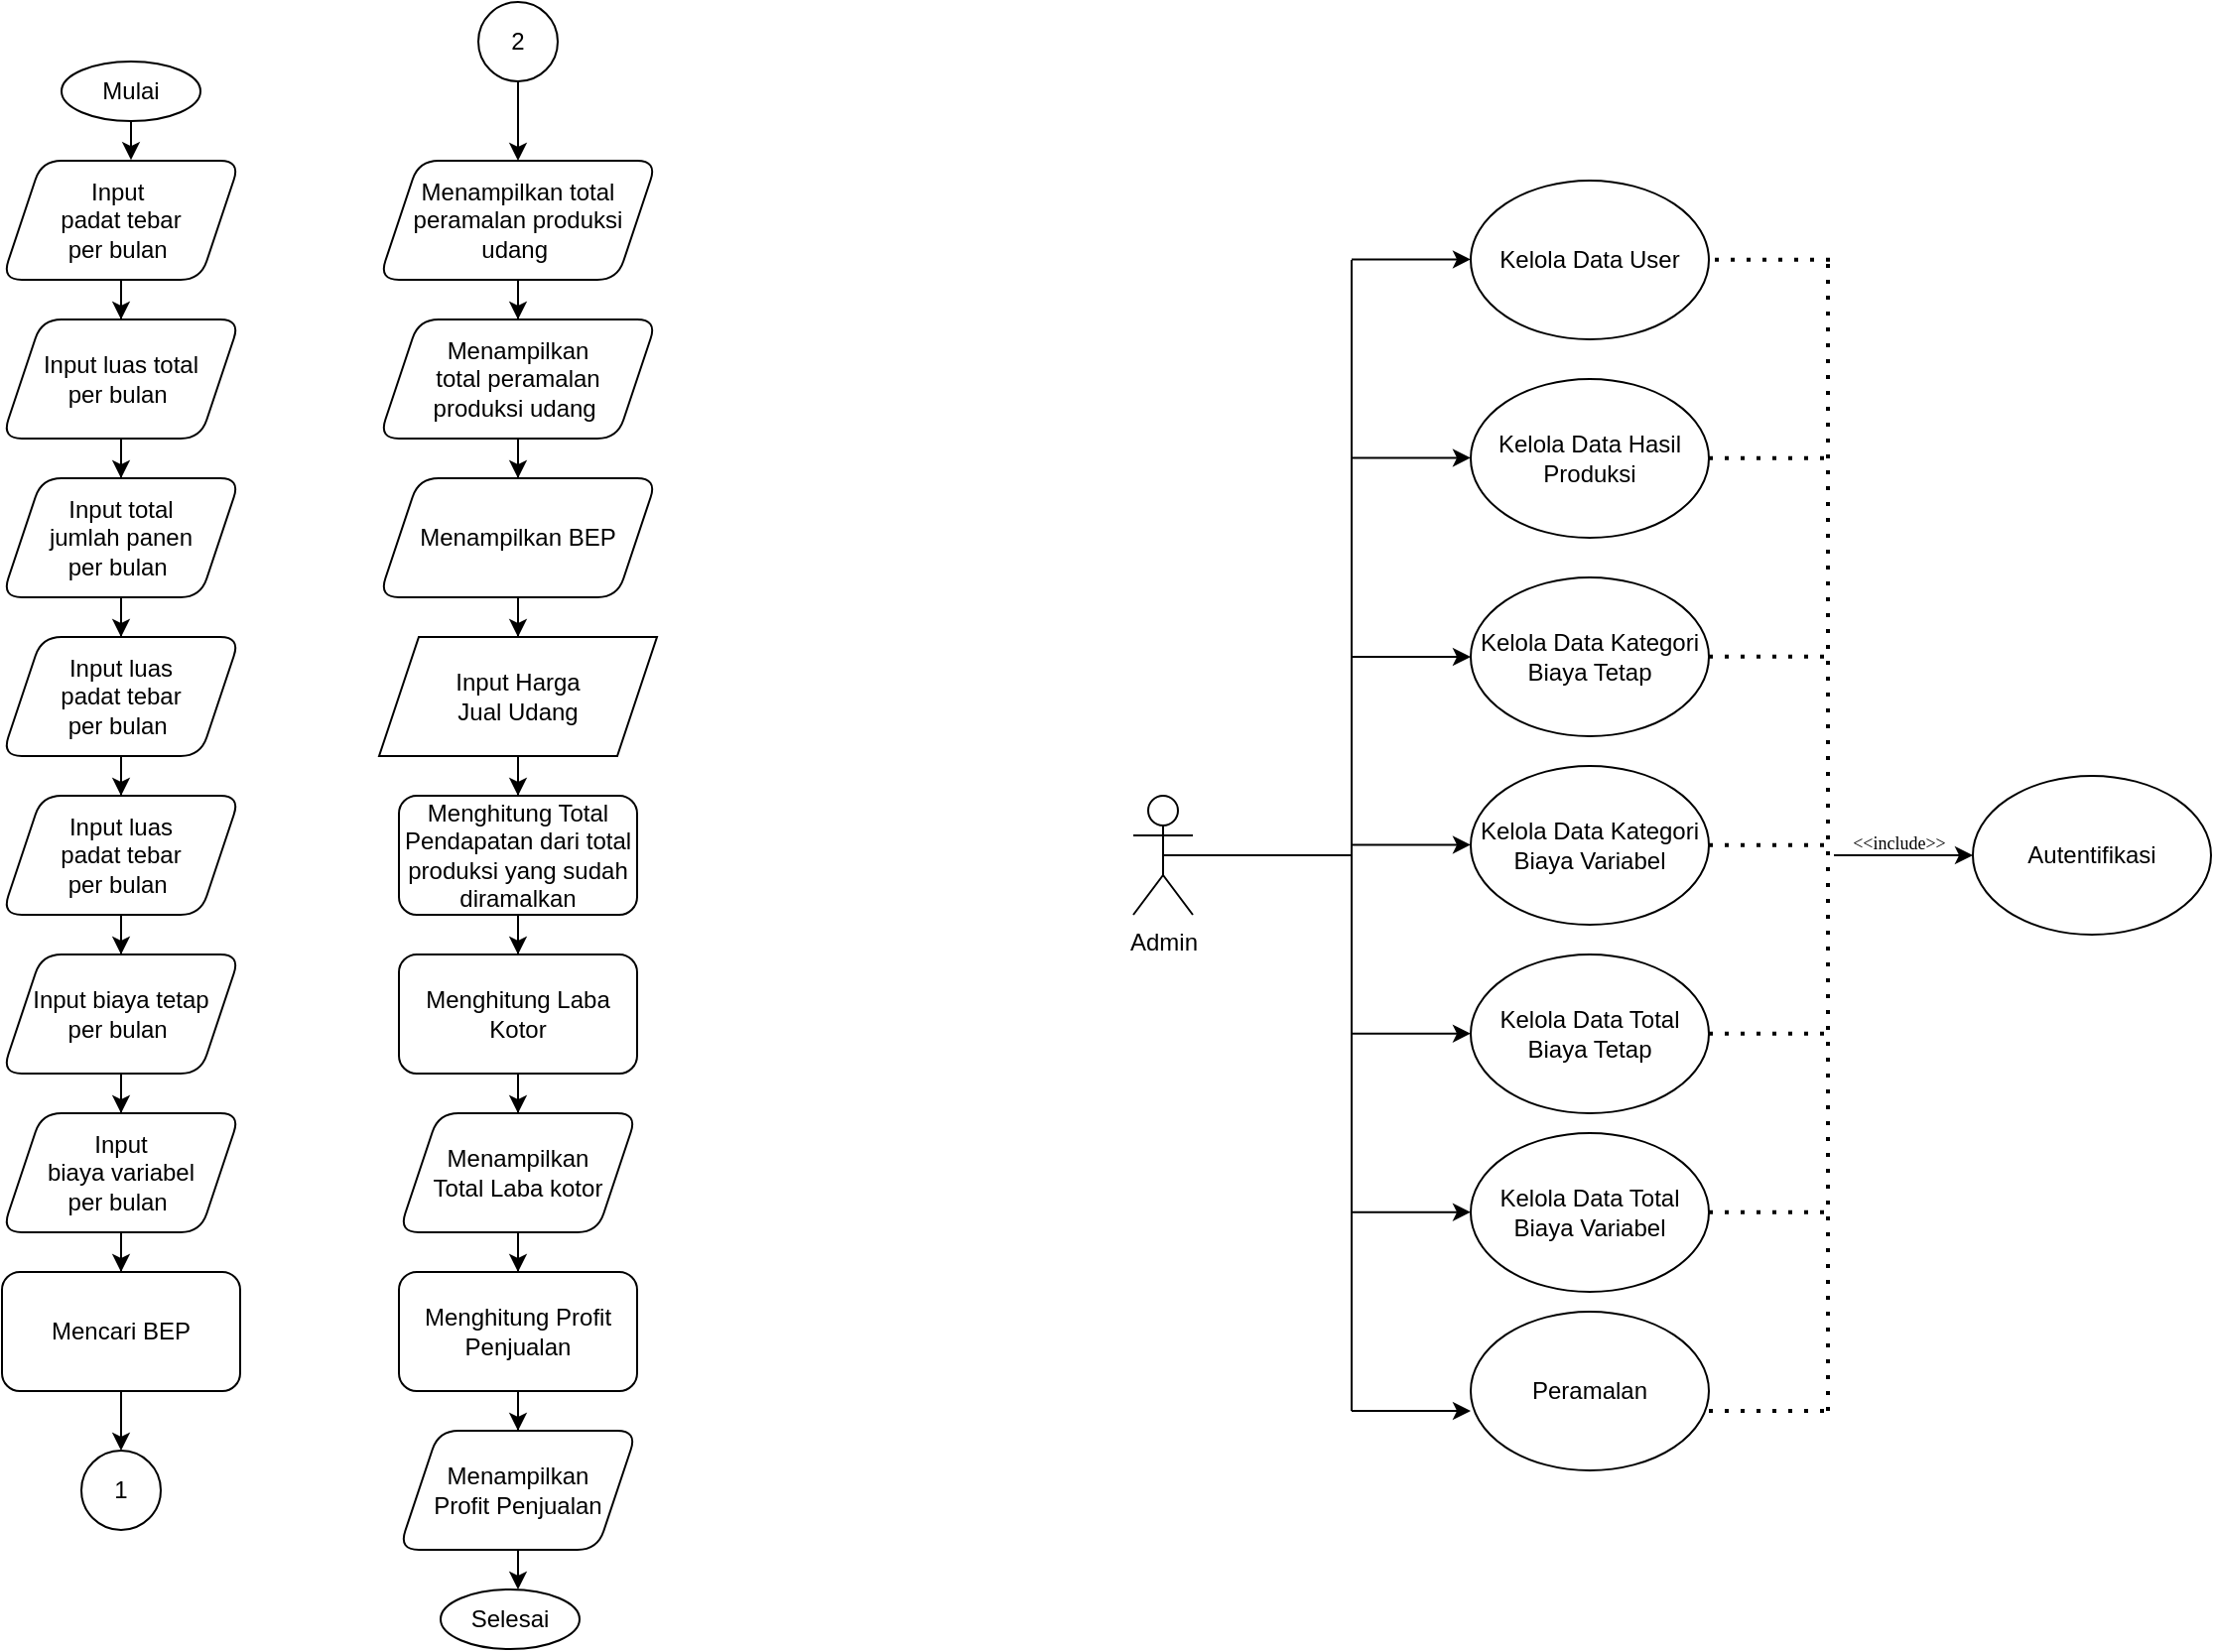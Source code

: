 <mxfile version="21.2.1" type="github">
  <diagram name="Page-1" id="ShFIhhemz_dtFN3ZtkvF">
    <mxGraphModel dx="1509" dy="844" grid="1" gridSize="10" guides="1" tooltips="1" connect="1" arrows="1" fold="1" page="1" pageScale="1" pageWidth="1200" pageHeight="1600" math="0" shadow="0">
      <root>
        <mxCell id="0" />
        <mxCell id="1" parent="0" />
        <mxCell id="190TMsD97yH74AC1V40D-47" value="" style="group" parent="1" vertex="1" connectable="0">
          <mxGeometry x="40" y="80" width="330" height="830" as="geometry" />
        </mxCell>
        <mxCell id="kRu6uW_Due6m5XEY9rZ7-1" value="Mulai" style="ellipse;whiteSpace=wrap;html=1;" parent="190TMsD97yH74AC1V40D-47" vertex="1">
          <mxGeometry x="30" y="30" width="70" height="30" as="geometry" />
        </mxCell>
        <mxCell id="kRu6uW_Due6m5XEY9rZ7-3" value="Input&amp;nbsp;&lt;br&gt;padat tebar &lt;br&gt;per bulan&amp;nbsp;" style="shape=parallelogram;perimeter=parallelogramPerimeter;whiteSpace=wrap;html=1;fixedSize=1;rounded=1;" parent="190TMsD97yH74AC1V40D-47" vertex="1">
          <mxGeometry y="80" width="120" height="60" as="geometry" />
        </mxCell>
        <mxCell id="kRu6uW_Due6m5XEY9rZ7-4" style="edgeStyle=orthogonalEdgeStyle;rounded=0;orthogonalLoop=1;jettySize=auto;html=1;entryX=0.542;entryY=-0.007;entryDx=0;entryDy=0;entryPerimeter=0;" parent="190TMsD97yH74AC1V40D-47" source="kRu6uW_Due6m5XEY9rZ7-1" target="kRu6uW_Due6m5XEY9rZ7-3" edge="1">
          <mxGeometry relative="1" as="geometry">
            <Array as="points">
              <mxPoint x="65" y="80" />
            </Array>
          </mxGeometry>
        </mxCell>
        <mxCell id="kRu6uW_Due6m5XEY9rZ7-6" value="Input luas total&lt;br style=&quot;border-color: var(--border-color);&quot;&gt;per bulan&amp;nbsp;" style="shape=parallelogram;perimeter=parallelogramPerimeter;whiteSpace=wrap;html=1;fixedSize=1;rounded=1;" parent="190TMsD97yH74AC1V40D-47" vertex="1">
          <mxGeometry y="160" width="120" height="60" as="geometry" />
        </mxCell>
        <mxCell id="kRu6uW_Due6m5XEY9rZ7-7" value="" style="edgeStyle=orthogonalEdgeStyle;rounded=0;orthogonalLoop=1;jettySize=auto;html=1;" parent="190TMsD97yH74AC1V40D-47" source="kRu6uW_Due6m5XEY9rZ7-3" target="kRu6uW_Due6m5XEY9rZ7-6" edge="1">
          <mxGeometry relative="1" as="geometry" />
        </mxCell>
        <mxCell id="kRu6uW_Due6m5XEY9rZ7-9" value="Input total &lt;br&gt;jumlah panen&lt;br style=&quot;border-color: var(--border-color);&quot;&gt;per bulan&amp;nbsp;" style="shape=parallelogram;perimeter=parallelogramPerimeter;whiteSpace=wrap;html=1;fixedSize=1;rounded=1;" parent="190TMsD97yH74AC1V40D-47" vertex="1">
          <mxGeometry y="240" width="120" height="60" as="geometry" />
        </mxCell>
        <mxCell id="kRu6uW_Due6m5XEY9rZ7-10" value="" style="edgeStyle=orthogonalEdgeStyle;rounded=0;orthogonalLoop=1;jettySize=auto;html=1;" parent="190TMsD97yH74AC1V40D-47" source="kRu6uW_Due6m5XEY9rZ7-6" target="kRu6uW_Due6m5XEY9rZ7-9" edge="1">
          <mxGeometry relative="1" as="geometry" />
        </mxCell>
        <mxCell id="kRu6uW_Due6m5XEY9rZ7-11" value="Input luas&lt;br style=&quot;border-color: var(--border-color);&quot;&gt;padat tebar&lt;br style=&quot;border-color: var(--border-color);&quot;&gt;per bulan&amp;nbsp;" style="shape=parallelogram;perimeter=parallelogramPerimeter;whiteSpace=wrap;html=1;fixedSize=1;rounded=1;" parent="190TMsD97yH74AC1V40D-47" vertex="1">
          <mxGeometry y="320" width="120" height="60" as="geometry" />
        </mxCell>
        <mxCell id="kRu6uW_Due6m5XEY9rZ7-12" value="" style="edgeStyle=orthogonalEdgeStyle;rounded=0;orthogonalLoop=1;jettySize=auto;html=1;" parent="190TMsD97yH74AC1V40D-47" source="kRu6uW_Due6m5XEY9rZ7-9" target="kRu6uW_Due6m5XEY9rZ7-11" edge="1">
          <mxGeometry relative="1" as="geometry" />
        </mxCell>
        <mxCell id="190TMsD97yH74AC1V40D-1" value="Input luas&lt;br style=&quot;border-color: var(--border-color);&quot;&gt;padat tebar&lt;br style=&quot;border-color: var(--border-color);&quot;&gt;per bulan&amp;nbsp;" style="shape=parallelogram;perimeter=parallelogramPerimeter;whiteSpace=wrap;html=1;fixedSize=1;rounded=1;" parent="190TMsD97yH74AC1V40D-47" vertex="1">
          <mxGeometry y="400" width="120" height="60" as="geometry" />
        </mxCell>
        <mxCell id="190TMsD97yH74AC1V40D-2" value="" style="edgeStyle=orthogonalEdgeStyle;rounded=0;orthogonalLoop=1;jettySize=auto;html=1;" parent="190TMsD97yH74AC1V40D-47" source="kRu6uW_Due6m5XEY9rZ7-11" target="190TMsD97yH74AC1V40D-1" edge="1">
          <mxGeometry relative="1" as="geometry" />
        </mxCell>
        <mxCell id="190TMsD97yH74AC1V40D-3" value="Input biaya tetap&lt;br style=&quot;border-color: var(--border-color);&quot;&gt;per bulan&amp;nbsp;" style="shape=parallelogram;perimeter=parallelogramPerimeter;whiteSpace=wrap;html=1;fixedSize=1;rounded=1;" parent="190TMsD97yH74AC1V40D-47" vertex="1">
          <mxGeometry y="480" width="120" height="60" as="geometry" />
        </mxCell>
        <mxCell id="190TMsD97yH74AC1V40D-4" value="" style="edgeStyle=orthogonalEdgeStyle;rounded=0;orthogonalLoop=1;jettySize=auto;html=1;" parent="190TMsD97yH74AC1V40D-47" source="190TMsD97yH74AC1V40D-1" target="190TMsD97yH74AC1V40D-3" edge="1">
          <mxGeometry relative="1" as="geometry" />
        </mxCell>
        <mxCell id="190TMsD97yH74AC1V40D-5" value="Input &lt;br&gt;biaya variabel&lt;br&gt;per bulan&amp;nbsp;" style="shape=parallelogram;perimeter=parallelogramPerimeter;whiteSpace=wrap;html=1;fixedSize=1;rounded=1;" parent="190TMsD97yH74AC1V40D-47" vertex="1">
          <mxGeometry y="560" width="120" height="60" as="geometry" />
        </mxCell>
        <mxCell id="190TMsD97yH74AC1V40D-6" value="" style="edgeStyle=orthogonalEdgeStyle;rounded=0;orthogonalLoop=1;jettySize=auto;html=1;" parent="190TMsD97yH74AC1V40D-47" source="190TMsD97yH74AC1V40D-3" target="190TMsD97yH74AC1V40D-5" edge="1">
          <mxGeometry relative="1" as="geometry" />
        </mxCell>
        <mxCell id="190TMsD97yH74AC1V40D-7" value="Mencari BEP" style="rounded=1;whiteSpace=wrap;html=1;" parent="190TMsD97yH74AC1V40D-47" vertex="1">
          <mxGeometry y="640" width="120" height="60" as="geometry" />
        </mxCell>
        <mxCell id="190TMsD97yH74AC1V40D-8" value="" style="edgeStyle=orthogonalEdgeStyle;rounded=0;orthogonalLoop=1;jettySize=auto;html=1;" parent="190TMsD97yH74AC1V40D-47" source="190TMsD97yH74AC1V40D-5" target="190TMsD97yH74AC1V40D-7" edge="1">
          <mxGeometry relative="1" as="geometry" />
        </mxCell>
        <mxCell id="190TMsD97yH74AC1V40D-9" value="1" style="ellipse;whiteSpace=wrap;html=1;rounded=1;" parent="190TMsD97yH74AC1V40D-47" vertex="1">
          <mxGeometry x="40" y="730" width="40" height="40" as="geometry" />
        </mxCell>
        <mxCell id="190TMsD97yH74AC1V40D-10" value="" style="edgeStyle=orthogonalEdgeStyle;rounded=0;orthogonalLoop=1;jettySize=auto;html=1;" parent="190TMsD97yH74AC1V40D-47" source="190TMsD97yH74AC1V40D-7" target="190TMsD97yH74AC1V40D-9" edge="1">
          <mxGeometry relative="1" as="geometry" />
        </mxCell>
        <mxCell id="190TMsD97yH74AC1V40D-12" value="2" style="ellipse;whiteSpace=wrap;html=1;rounded=1;" parent="190TMsD97yH74AC1V40D-47" vertex="1">
          <mxGeometry x="240" width="40" height="40" as="geometry" />
        </mxCell>
        <mxCell id="190TMsD97yH74AC1V40D-13" value="Menampilkan total peramalan produksi udang&amp;nbsp;" style="shape=parallelogram;perimeter=parallelogramPerimeter;whiteSpace=wrap;html=1;fixedSize=1;rounded=1;" parent="190TMsD97yH74AC1V40D-47" vertex="1">
          <mxGeometry x="190" y="80" width="140" height="60" as="geometry" />
        </mxCell>
        <mxCell id="190TMsD97yH74AC1V40D-15" style="edgeStyle=orthogonalEdgeStyle;rounded=0;orthogonalLoop=1;jettySize=auto;html=1;entryX=0.5;entryY=0;entryDx=0;entryDy=0;" parent="190TMsD97yH74AC1V40D-47" source="190TMsD97yH74AC1V40D-12" target="190TMsD97yH74AC1V40D-13" edge="1">
          <mxGeometry relative="1" as="geometry">
            <Array as="points" />
          </mxGeometry>
        </mxCell>
        <mxCell id="190TMsD97yH74AC1V40D-17" value="Menampilkan &lt;br&gt;total peramalan &lt;br&gt;produksi udang&amp;nbsp;" style="shape=parallelogram;perimeter=parallelogramPerimeter;whiteSpace=wrap;html=1;fixedSize=1;rounded=1;" parent="190TMsD97yH74AC1V40D-47" vertex="1">
          <mxGeometry x="190" y="160" width="140" height="60" as="geometry" />
        </mxCell>
        <mxCell id="190TMsD97yH74AC1V40D-18" value="" style="edgeStyle=orthogonalEdgeStyle;rounded=0;orthogonalLoop=1;jettySize=auto;html=1;" parent="190TMsD97yH74AC1V40D-47" source="190TMsD97yH74AC1V40D-13" target="190TMsD97yH74AC1V40D-17" edge="1">
          <mxGeometry relative="1" as="geometry" />
        </mxCell>
        <mxCell id="190TMsD97yH74AC1V40D-19" value="Menampilkan BEP" style="shape=parallelogram;perimeter=parallelogramPerimeter;whiteSpace=wrap;html=1;fixedSize=1;rounded=1;" parent="190TMsD97yH74AC1V40D-47" vertex="1">
          <mxGeometry x="190" y="240" width="140" height="60" as="geometry" />
        </mxCell>
        <mxCell id="190TMsD97yH74AC1V40D-20" value="" style="edgeStyle=orthogonalEdgeStyle;rounded=0;orthogonalLoop=1;jettySize=auto;html=1;" parent="190TMsD97yH74AC1V40D-47" source="190TMsD97yH74AC1V40D-17" target="190TMsD97yH74AC1V40D-19" edge="1">
          <mxGeometry relative="1" as="geometry" />
        </mxCell>
        <mxCell id="190TMsD97yH74AC1V40D-21" value="Input Harga &lt;br&gt;Jual Udang" style="shape=parallelogram;perimeter=parallelogramPerimeter;whiteSpace=wrap;html=1;fixedSize=1;" parent="190TMsD97yH74AC1V40D-47" vertex="1">
          <mxGeometry x="190" y="320" width="140" height="60" as="geometry" />
        </mxCell>
        <mxCell id="190TMsD97yH74AC1V40D-22" value="" style="edgeStyle=orthogonalEdgeStyle;rounded=0;orthogonalLoop=1;jettySize=auto;html=1;" parent="190TMsD97yH74AC1V40D-47" source="190TMsD97yH74AC1V40D-19" target="190TMsD97yH74AC1V40D-21" edge="1">
          <mxGeometry relative="1" as="geometry" />
        </mxCell>
        <mxCell id="190TMsD97yH74AC1V40D-25" value="Menghitung Total Pendapatan dari total produksi yang sudah diramalkan" style="rounded=1;whiteSpace=wrap;html=1;" parent="190TMsD97yH74AC1V40D-47" vertex="1">
          <mxGeometry x="200" y="400" width="120" height="60" as="geometry" />
        </mxCell>
        <mxCell id="190TMsD97yH74AC1V40D-26" value="" style="edgeStyle=orthogonalEdgeStyle;rounded=0;orthogonalLoop=1;jettySize=auto;html=1;" parent="190TMsD97yH74AC1V40D-47" source="190TMsD97yH74AC1V40D-21" target="190TMsD97yH74AC1V40D-25" edge="1">
          <mxGeometry relative="1" as="geometry" />
        </mxCell>
        <mxCell id="190TMsD97yH74AC1V40D-27" value="Menghitung Laba Kotor" style="rounded=1;whiteSpace=wrap;html=1;" parent="190TMsD97yH74AC1V40D-47" vertex="1">
          <mxGeometry x="200" y="480" width="120" height="60" as="geometry" />
        </mxCell>
        <mxCell id="190TMsD97yH74AC1V40D-28" value="" style="edgeStyle=orthogonalEdgeStyle;rounded=0;orthogonalLoop=1;jettySize=auto;html=1;" parent="190TMsD97yH74AC1V40D-47" source="190TMsD97yH74AC1V40D-25" target="190TMsD97yH74AC1V40D-27" edge="1">
          <mxGeometry relative="1" as="geometry" />
        </mxCell>
        <mxCell id="190TMsD97yH74AC1V40D-36" value="Menampilkan &lt;br&gt;Total Laba kotor" style="shape=parallelogram;perimeter=parallelogramPerimeter;whiteSpace=wrap;html=1;fixedSize=1;rounded=1;" parent="190TMsD97yH74AC1V40D-47" vertex="1">
          <mxGeometry x="200" y="560" width="120" height="60" as="geometry" />
        </mxCell>
        <mxCell id="190TMsD97yH74AC1V40D-37" style="edgeStyle=orthogonalEdgeStyle;rounded=0;orthogonalLoop=1;jettySize=auto;html=1;entryX=0.5;entryY=0;entryDx=0;entryDy=0;" parent="190TMsD97yH74AC1V40D-47" source="190TMsD97yH74AC1V40D-27" target="190TMsD97yH74AC1V40D-36" edge="1">
          <mxGeometry relative="1" as="geometry" />
        </mxCell>
        <mxCell id="190TMsD97yH74AC1V40D-40" value="Menghitung Profit Penjualan" style="rounded=1;whiteSpace=wrap;html=1;" parent="190TMsD97yH74AC1V40D-47" vertex="1">
          <mxGeometry x="200" y="640" width="120" height="60" as="geometry" />
        </mxCell>
        <mxCell id="190TMsD97yH74AC1V40D-41" style="edgeStyle=orthogonalEdgeStyle;rounded=0;orthogonalLoop=1;jettySize=auto;html=1;entryX=0.5;entryY=0;entryDx=0;entryDy=0;" parent="190TMsD97yH74AC1V40D-47" source="190TMsD97yH74AC1V40D-36" target="190TMsD97yH74AC1V40D-40" edge="1">
          <mxGeometry relative="1" as="geometry" />
        </mxCell>
        <mxCell id="190TMsD97yH74AC1V40D-46" style="edgeStyle=orthogonalEdgeStyle;rounded=0;orthogonalLoop=1;jettySize=auto;html=1;" parent="190TMsD97yH74AC1V40D-47" source="190TMsD97yH74AC1V40D-42" edge="1">
          <mxGeometry relative="1" as="geometry">
            <mxPoint x="260" y="800" as="targetPoint" />
            <Array as="points">
              <mxPoint x="260" y="780" />
              <mxPoint x="260" y="780" />
            </Array>
          </mxGeometry>
        </mxCell>
        <mxCell id="190TMsD97yH74AC1V40D-42" value="Menampilkan &lt;br&gt;Profit Penjualan" style="shape=parallelogram;perimeter=parallelogramPerimeter;whiteSpace=wrap;html=1;fixedSize=1;rounded=1;" parent="190TMsD97yH74AC1V40D-47" vertex="1">
          <mxGeometry x="200" y="720" width="120" height="60" as="geometry" />
        </mxCell>
        <mxCell id="190TMsD97yH74AC1V40D-43" value="" style="edgeStyle=orthogonalEdgeStyle;rounded=0;orthogonalLoop=1;jettySize=auto;html=1;" parent="190TMsD97yH74AC1V40D-47" source="190TMsD97yH74AC1V40D-40" target="190TMsD97yH74AC1V40D-42" edge="1">
          <mxGeometry relative="1" as="geometry" />
        </mxCell>
        <mxCell id="190TMsD97yH74AC1V40D-45" value="Selesai" style="ellipse;whiteSpace=wrap;html=1;" parent="190TMsD97yH74AC1V40D-47" vertex="1">
          <mxGeometry x="221" y="800" width="70" height="30" as="geometry" />
        </mxCell>
        <mxCell id="5BkFYfeihvShyOH6EP3Q-28" value="" style="group" vertex="1" connectable="0" parent="1">
          <mxGeometry x="720" y="170" width="243" height="650" as="geometry" />
        </mxCell>
        <mxCell id="5BkFYfeihvShyOH6EP3Q-1" value="Kelola Data User" style="ellipse;whiteSpace=wrap;html=1;" vertex="1" parent="5BkFYfeihvShyOH6EP3Q-28">
          <mxGeometry x="60" width="120" height="80" as="geometry" />
        </mxCell>
        <mxCell id="5BkFYfeihvShyOH6EP3Q-4" value="Kelola Data Hasil Produksi" style="ellipse;whiteSpace=wrap;html=1;" vertex="1" parent="5BkFYfeihvShyOH6EP3Q-28">
          <mxGeometry x="60" y="100" width="120" height="80" as="geometry" />
        </mxCell>
        <mxCell id="5BkFYfeihvShyOH6EP3Q-5" value="Kelola Data Kategori Biaya Tetap" style="ellipse;whiteSpace=wrap;html=1;" vertex="1" parent="5BkFYfeihvShyOH6EP3Q-28">
          <mxGeometry x="60" y="200" width="120" height="80" as="geometry" />
        </mxCell>
        <mxCell id="5BkFYfeihvShyOH6EP3Q-6" value="Kelola Data Kategori Biaya Variabel" style="ellipse;whiteSpace=wrap;html=1;" vertex="1" parent="5BkFYfeihvShyOH6EP3Q-28">
          <mxGeometry x="60" y="295" width="120" height="80" as="geometry" />
        </mxCell>
        <mxCell id="5BkFYfeihvShyOH6EP3Q-7" value="Kelola Data Total Biaya Tetap" style="ellipse;whiteSpace=wrap;html=1;" vertex="1" parent="5BkFYfeihvShyOH6EP3Q-28">
          <mxGeometry x="60" y="390" width="120" height="80" as="geometry" />
        </mxCell>
        <mxCell id="5BkFYfeihvShyOH6EP3Q-8" value="Kelola Data Total Biaya Variabel" style="ellipse;whiteSpace=wrap;html=1;" vertex="1" parent="5BkFYfeihvShyOH6EP3Q-28">
          <mxGeometry x="60" y="480" width="120" height="80" as="geometry" />
        </mxCell>
        <mxCell id="5BkFYfeihvShyOH6EP3Q-9" value="Peramalan" style="ellipse;whiteSpace=wrap;html=1;" vertex="1" parent="5BkFYfeihvShyOH6EP3Q-28">
          <mxGeometry x="60" y="570" width="120" height="80" as="geometry" />
        </mxCell>
        <mxCell id="5BkFYfeihvShyOH6EP3Q-10" value="" style="endArrow=none;html=1;rounded=0;" edge="1" parent="5BkFYfeihvShyOH6EP3Q-28">
          <mxGeometry width="50" height="50" relative="1" as="geometry">
            <mxPoint y="620" as="sourcePoint" />
            <mxPoint y="40" as="targetPoint" />
            <Array as="points" />
          </mxGeometry>
        </mxCell>
        <mxCell id="5BkFYfeihvShyOH6EP3Q-13" value="" style="endArrow=classic;html=1;rounded=0;entryX=0;entryY=0.625;entryDx=0;entryDy=0;entryPerimeter=0;" edge="1" parent="5BkFYfeihvShyOH6EP3Q-28" target="5BkFYfeihvShyOH6EP3Q-9">
          <mxGeometry width="50" height="50" relative="1" as="geometry">
            <mxPoint y="620" as="sourcePoint" />
            <mxPoint x="50" y="610" as="targetPoint" />
          </mxGeometry>
        </mxCell>
        <mxCell id="5BkFYfeihvShyOH6EP3Q-14" value="" style="endArrow=classic;html=1;rounded=0;entryX=0;entryY=0.625;entryDx=0;entryDy=0;entryPerimeter=0;" edge="1" parent="5BkFYfeihvShyOH6EP3Q-28">
          <mxGeometry width="50" height="50" relative="1" as="geometry">
            <mxPoint y="519.85" as="sourcePoint" />
            <mxPoint x="60" y="519.85" as="targetPoint" />
          </mxGeometry>
        </mxCell>
        <mxCell id="5BkFYfeihvShyOH6EP3Q-15" value="" style="endArrow=classic;html=1;rounded=0;entryX=0;entryY=0.625;entryDx=0;entryDy=0;entryPerimeter=0;" edge="1" parent="5BkFYfeihvShyOH6EP3Q-28">
          <mxGeometry width="50" height="50" relative="1" as="geometry">
            <mxPoint y="429.85" as="sourcePoint" />
            <mxPoint x="60" y="429.85" as="targetPoint" />
          </mxGeometry>
        </mxCell>
        <mxCell id="5BkFYfeihvShyOH6EP3Q-16" value="" style="endArrow=classic;html=1;rounded=0;entryX=0;entryY=0.625;entryDx=0;entryDy=0;entryPerimeter=0;" edge="1" parent="5BkFYfeihvShyOH6EP3Q-28">
          <mxGeometry width="50" height="50" relative="1" as="geometry">
            <mxPoint y="334.74" as="sourcePoint" />
            <mxPoint x="60" y="334.74" as="targetPoint" />
          </mxGeometry>
        </mxCell>
        <mxCell id="5BkFYfeihvShyOH6EP3Q-17" value="" style="endArrow=classic;html=1;rounded=0;entryX=0;entryY=0.625;entryDx=0;entryDy=0;entryPerimeter=0;" edge="1" parent="5BkFYfeihvShyOH6EP3Q-28">
          <mxGeometry width="50" height="50" relative="1" as="geometry">
            <mxPoint y="240" as="sourcePoint" />
            <mxPoint x="60" y="240" as="targetPoint" />
          </mxGeometry>
        </mxCell>
        <mxCell id="5BkFYfeihvShyOH6EP3Q-18" value="" style="endArrow=classic;html=1;rounded=0;entryX=0;entryY=0.625;entryDx=0;entryDy=0;entryPerimeter=0;" edge="1" parent="5BkFYfeihvShyOH6EP3Q-28">
          <mxGeometry width="50" height="50" relative="1" as="geometry">
            <mxPoint y="139.74" as="sourcePoint" />
            <mxPoint x="60" y="139.74" as="targetPoint" />
          </mxGeometry>
        </mxCell>
        <mxCell id="5BkFYfeihvShyOH6EP3Q-19" value="" style="endArrow=classic;html=1;rounded=0;entryX=0;entryY=0.625;entryDx=0;entryDy=0;entryPerimeter=0;" edge="1" parent="5BkFYfeihvShyOH6EP3Q-28">
          <mxGeometry width="50" height="50" relative="1" as="geometry">
            <mxPoint y="39.74" as="sourcePoint" />
            <mxPoint x="60" y="39.74" as="targetPoint" />
          </mxGeometry>
        </mxCell>
        <mxCell id="5BkFYfeihvShyOH6EP3Q-20" value="" style="endArrow=none;dashed=1;html=1;dashPattern=1 3;strokeWidth=2;rounded=0;" edge="1" parent="5BkFYfeihvShyOH6EP3Q-28">
          <mxGeometry width="50" height="50" relative="1" as="geometry">
            <mxPoint x="240" y="620" as="sourcePoint" />
            <mxPoint x="240" y="40" as="targetPoint" />
          </mxGeometry>
        </mxCell>
        <mxCell id="5BkFYfeihvShyOH6EP3Q-21" value="" style="endArrow=none;dashed=1;html=1;dashPattern=1 3;strokeWidth=2;rounded=0;" edge="1" parent="5BkFYfeihvShyOH6EP3Q-28">
          <mxGeometry width="50" height="50" relative="1" as="geometry">
            <mxPoint x="183" y="39.88" as="sourcePoint" />
            <mxPoint x="243" y="39.88" as="targetPoint" />
          </mxGeometry>
        </mxCell>
        <mxCell id="5BkFYfeihvShyOH6EP3Q-22" value="" style="endArrow=none;dashed=1;html=1;dashPattern=1 3;strokeWidth=2;rounded=0;" edge="1" parent="5BkFYfeihvShyOH6EP3Q-28">
          <mxGeometry width="50" height="50" relative="1" as="geometry">
            <mxPoint x="180" y="139.88" as="sourcePoint" />
            <mxPoint x="240" y="139.88" as="targetPoint" />
          </mxGeometry>
        </mxCell>
        <mxCell id="5BkFYfeihvShyOH6EP3Q-23" value="" style="endArrow=none;dashed=1;html=1;dashPattern=1 3;strokeWidth=2;rounded=0;" edge="1" parent="5BkFYfeihvShyOH6EP3Q-28">
          <mxGeometry width="50" height="50" relative="1" as="geometry">
            <mxPoint x="180" y="239.88" as="sourcePoint" />
            <mxPoint x="240" y="239.88" as="targetPoint" />
          </mxGeometry>
        </mxCell>
        <mxCell id="5BkFYfeihvShyOH6EP3Q-24" value="" style="endArrow=none;dashed=1;html=1;dashPattern=1 3;strokeWidth=2;rounded=0;" edge="1" parent="5BkFYfeihvShyOH6EP3Q-28">
          <mxGeometry width="50" height="50" relative="1" as="geometry">
            <mxPoint x="180" y="334.82" as="sourcePoint" />
            <mxPoint x="240" y="334.82" as="targetPoint" />
          </mxGeometry>
        </mxCell>
        <mxCell id="5BkFYfeihvShyOH6EP3Q-25" value="" style="endArrow=none;dashed=1;html=1;dashPattern=1 3;strokeWidth=2;rounded=0;" edge="1" parent="5BkFYfeihvShyOH6EP3Q-28">
          <mxGeometry width="50" height="50" relative="1" as="geometry">
            <mxPoint x="180" y="429.82" as="sourcePoint" />
            <mxPoint x="240" y="429.82" as="targetPoint" />
          </mxGeometry>
        </mxCell>
        <mxCell id="5BkFYfeihvShyOH6EP3Q-26" value="" style="endArrow=none;dashed=1;html=1;dashPattern=1 3;strokeWidth=2;rounded=0;" edge="1" parent="5BkFYfeihvShyOH6EP3Q-28">
          <mxGeometry width="50" height="50" relative="1" as="geometry">
            <mxPoint x="180" y="519.82" as="sourcePoint" />
            <mxPoint x="240" y="519.82" as="targetPoint" />
          </mxGeometry>
        </mxCell>
        <mxCell id="5BkFYfeihvShyOH6EP3Q-27" value="" style="endArrow=none;dashed=1;html=1;dashPattern=1 3;strokeWidth=2;rounded=0;" edge="1" parent="5BkFYfeihvShyOH6EP3Q-28">
          <mxGeometry width="50" height="50" relative="1" as="geometry">
            <mxPoint x="180" y="620" as="sourcePoint" />
            <mxPoint x="240" y="620" as="targetPoint" />
          </mxGeometry>
        </mxCell>
        <mxCell id="5BkFYfeihvShyOH6EP3Q-29" value="" style="endArrow=classic;html=1;rounded=0;entryX=0;entryY=0.5;entryDx=0;entryDy=0;" edge="1" parent="1" target="5BkFYfeihvShyOH6EP3Q-30">
          <mxGeometry width="50" height="50" relative="1" as="geometry">
            <mxPoint x="963" y="510" as="sourcePoint" />
            <mxPoint x="1016" y="485" as="targetPoint" />
          </mxGeometry>
        </mxCell>
        <mxCell id="5BkFYfeihvShyOH6EP3Q-30" value="Autentifikasi" style="ellipse;whiteSpace=wrap;html=1;" vertex="1" parent="1">
          <mxGeometry x="1033" y="470" width="120" height="80" as="geometry" />
        </mxCell>
        <mxCell id="5BkFYfeihvShyOH6EP3Q-32" value="&lt;font face=&quot;Times New Roman&quot; style=&quot;font-size: 9px;&quot;&gt;&amp;lt;&amp;lt;include&amp;gt;&amp;gt;&lt;/font&gt;" style="text;html=1;strokeColor=none;fillColor=none;align=center;verticalAlign=middle;whiteSpace=wrap;rounded=0;" vertex="1" parent="1">
          <mxGeometry x="966" y="488" width="60" height="30" as="geometry" />
        </mxCell>
        <mxCell id="5BkFYfeihvShyOH6EP3Q-33" value="Admin" style="shape=umlActor;verticalLabelPosition=bottom;verticalAlign=top;html=1;outlineConnect=0;" vertex="1" parent="1">
          <mxGeometry x="610" y="480" width="30" height="60" as="geometry" />
        </mxCell>
        <mxCell id="5BkFYfeihvShyOH6EP3Q-35" value="" style="endArrow=none;html=1;rounded=0;exitX=0.5;exitY=0.5;exitDx=0;exitDy=0;exitPerimeter=0;" edge="1" parent="1" source="5BkFYfeihvShyOH6EP3Q-33">
          <mxGeometry width="50" height="50" relative="1" as="geometry">
            <mxPoint x="670" y="560" as="sourcePoint" />
            <mxPoint x="720" y="510" as="targetPoint" />
          </mxGeometry>
        </mxCell>
      </root>
    </mxGraphModel>
  </diagram>
</mxfile>
